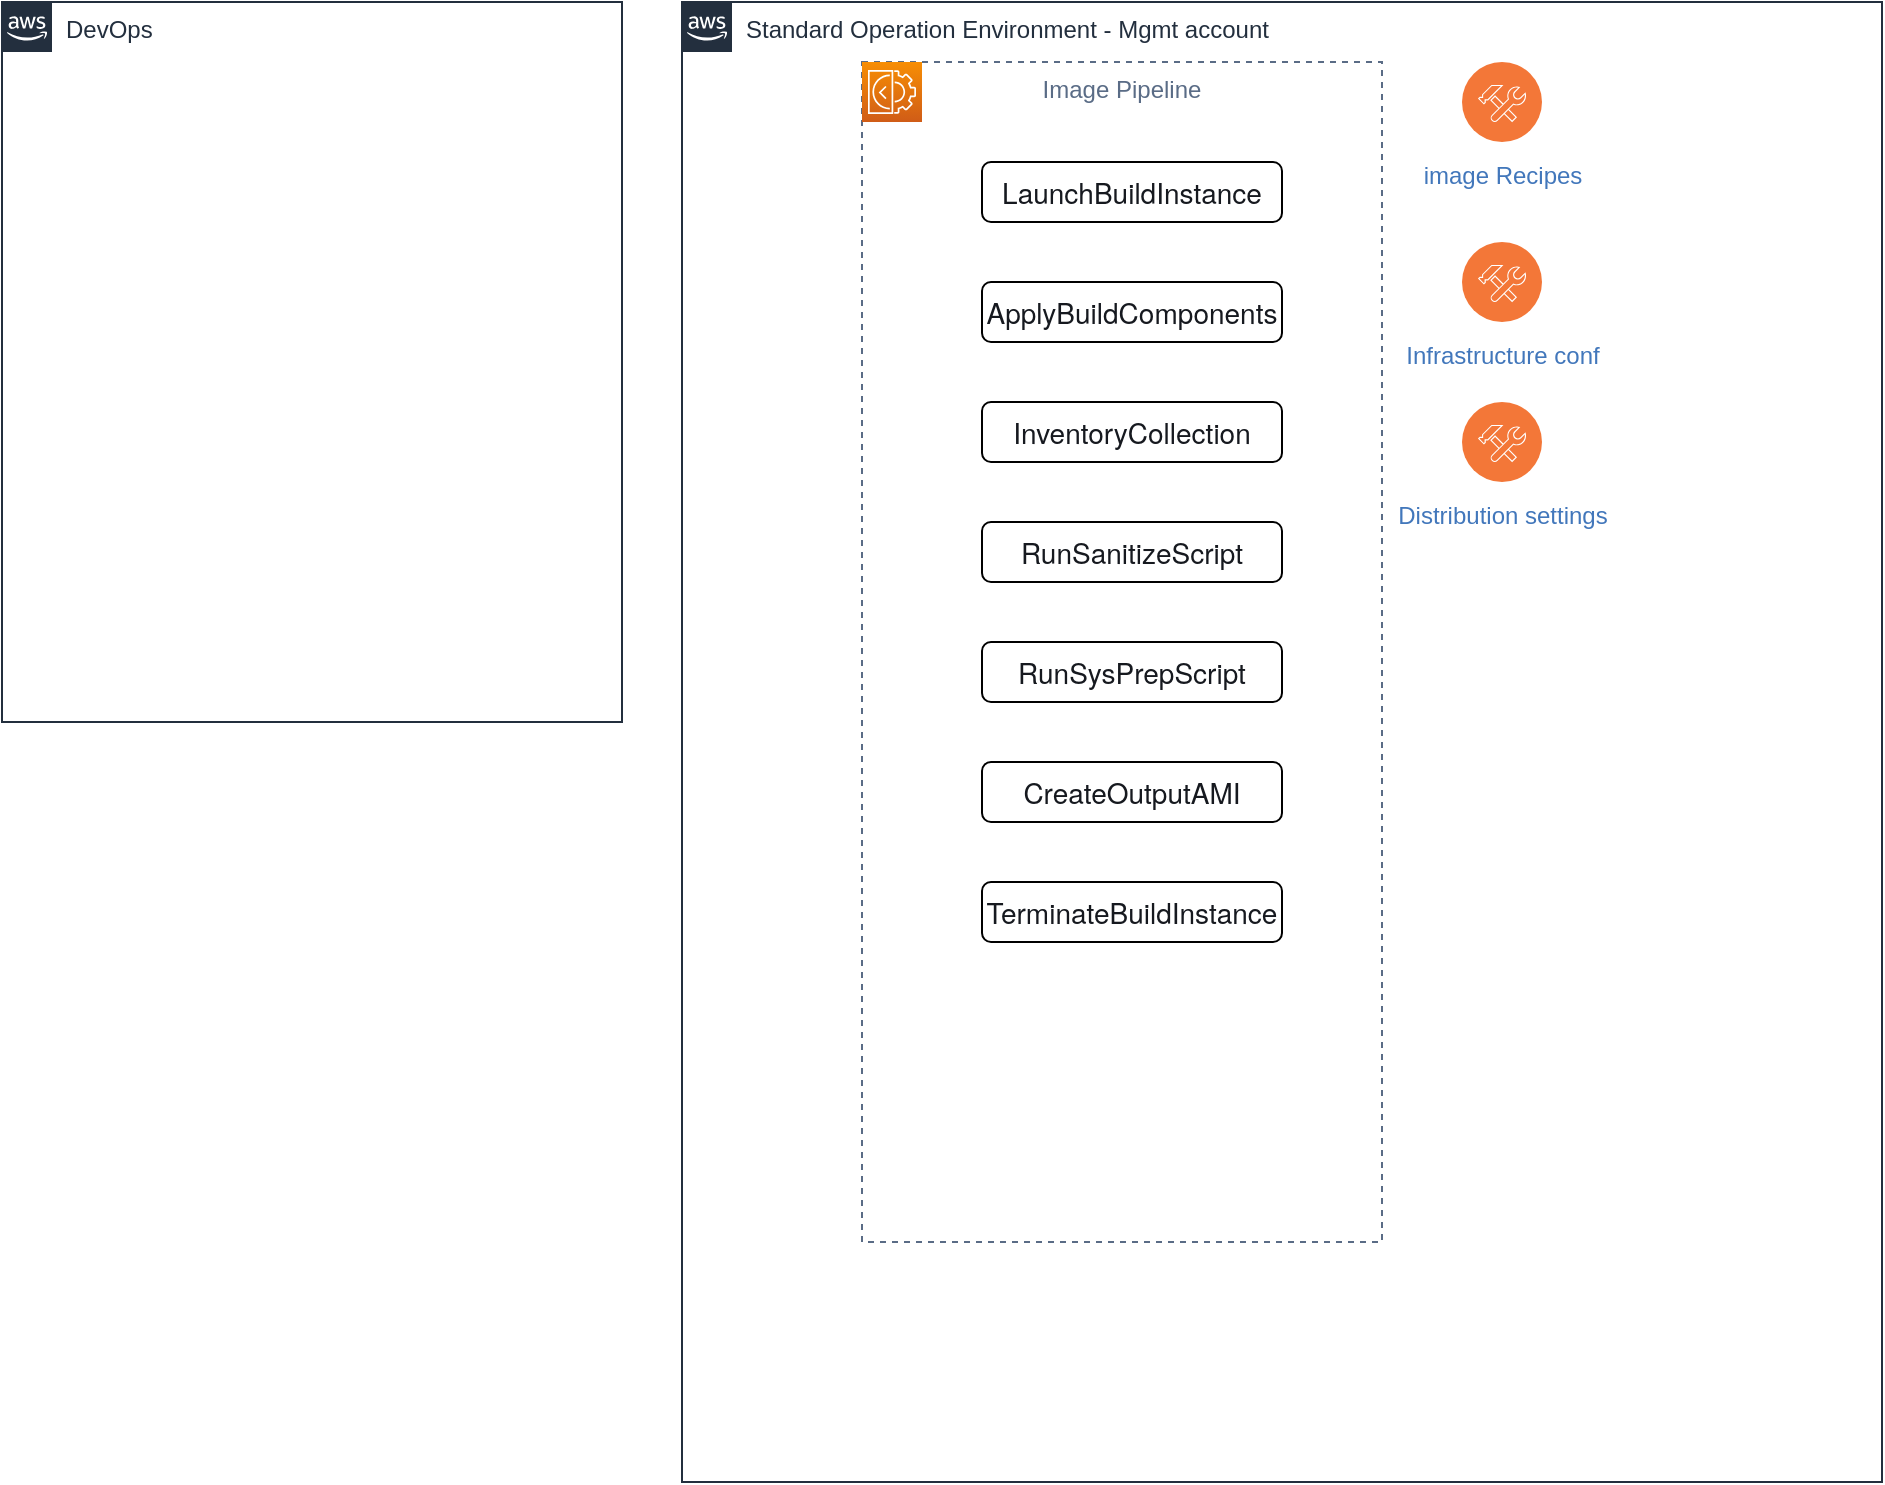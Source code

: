 <mxfile>
    <diagram id="Gcbxges4Ew21Y1hMnxqo" name="Page-1">
        <mxGraphModel dx="1856" dy="704" grid="1" gridSize="10" guides="1" tooltips="1" connect="1" arrows="1" fold="1" page="1" pageScale="1" pageWidth="827" pageHeight="1169" math="0" shadow="0">
            <root>
                <mxCell id="0"/>
                <mxCell id="1" parent="0"/>
                <mxCell id="3" value="Standard Operation Environment - Mgmt account" style="points=[[0,0],[0.25,0],[0.5,0],[0.75,0],[1,0],[1,0.25],[1,0.5],[1,0.75],[1,1],[0.75,1],[0.5,1],[0.25,1],[0,1],[0,0.75],[0,0.5],[0,0.25]];outlineConnect=0;gradientColor=none;html=1;whiteSpace=wrap;fontSize=12;fontStyle=0;container=1;pointerEvents=0;collapsible=0;recursiveResize=0;shape=mxgraph.aws4.group;grIcon=mxgraph.aws4.group_aws_cloud_alt;strokeColor=#232F3E;fillColor=none;verticalAlign=top;align=left;spacingLeft=30;fontColor=#232F3E;dashed=0;" vertex="1" parent="1">
                    <mxGeometry x="-480" y="120" width="600" height="740" as="geometry"/>
                </mxCell>
                <mxCell id="5" value="Image Pipeline" style="fillColor=none;strokeColor=#5A6C86;dashed=1;verticalAlign=top;fontStyle=0;fontColor=#5A6C86;" vertex="1" parent="3">
                    <mxGeometry x="90" y="30" width="260" height="590" as="geometry"/>
                </mxCell>
                <mxCell id="2" value="" style="sketch=0;points=[[0,0,0],[0.25,0,0],[0.5,0,0],[0.75,0,0],[1,0,0],[0,1,0],[0.25,1,0],[0.5,1,0],[0.75,1,0],[1,1,0],[0,0.25,0],[0,0.5,0],[0,0.75,0],[1,0.25,0],[1,0.5,0],[1,0.75,0]];outlineConnect=0;fontColor=#232F3E;gradientColor=#F78E04;gradientDirection=north;fillColor=#D05C17;strokeColor=#ffffff;dashed=0;verticalLabelPosition=bottom;verticalAlign=top;align=center;html=1;fontSize=12;fontStyle=0;aspect=fixed;shape=mxgraph.aws4.resourceIcon;resIcon=mxgraph.aws4.ec2_image_builder;" vertex="1" parent="3">
                    <mxGeometry x="90" y="30" width="30" height="30" as="geometry"/>
                </mxCell>
                <mxCell id="6" value="image Recipes" style="aspect=fixed;perimeter=ellipsePerimeter;html=1;align=center;shadow=0;dashed=0;fontColor=#4277BB;labelBackgroundColor=#ffffff;fontSize=12;spacingTop=3;image;image=img/lib/ibm/devops/configuration_management.svg;" vertex="1" parent="3">
                    <mxGeometry x="390" y="30" width="40" height="40" as="geometry"/>
                </mxCell>
                <mxCell id="7" value="Infrastructure conf" style="aspect=fixed;perimeter=ellipsePerimeter;html=1;align=center;shadow=0;dashed=0;fontColor=#4277BB;labelBackgroundColor=#ffffff;fontSize=12;spacingTop=3;image;image=img/lib/ibm/devops/configuration_management.svg;" vertex="1" parent="3">
                    <mxGeometry x="390" y="120" width="40" height="40" as="geometry"/>
                </mxCell>
                <mxCell id="8" value="Distribution settings" style="aspect=fixed;perimeter=ellipsePerimeter;html=1;align=center;shadow=0;dashed=0;fontColor=#4277BB;labelBackgroundColor=#ffffff;fontSize=12;spacingTop=3;image;image=img/lib/ibm/devops/configuration_management.svg;" vertex="1" parent="3">
                    <mxGeometry x="390" y="200" width="40" height="40" as="geometry"/>
                </mxCell>
                <mxCell id="9" value="&lt;span style=&quot;caret-color: rgb(22, 25, 31); color: rgb(22, 25, 31); font-family: &amp;quot;Amazon Ember&amp;quot;, &amp;quot;Helvetica Neue&amp;quot;, Roboto, Arial, sans-serif; font-size: 14px; text-align: left; background-color: rgb(255, 255, 255);&quot;&gt;LaunchBuildInstance&lt;/span&gt;" style="rounded=1;whiteSpace=wrap;html=1;" vertex="1" parent="3">
                    <mxGeometry x="150" y="80" width="150" height="30" as="geometry"/>
                </mxCell>
                <mxCell id="11" value="&lt;span style=&quot;caret-color: rgb(22, 25, 31); color: rgb(22, 25, 31); font-family: &amp;quot;Amazon Ember&amp;quot;, &amp;quot;Helvetica Neue&amp;quot;, Roboto, Arial, sans-serif; font-size: 14px; text-align: left; background-color: rgb(255, 255, 255);&quot;&gt;ApplyBuildComponents&lt;/span&gt;" style="rounded=1;whiteSpace=wrap;html=1;" vertex="1" parent="3">
                    <mxGeometry x="150" y="140" width="150" height="30" as="geometry"/>
                </mxCell>
                <mxCell id="15" value="&lt;span style=&quot;caret-color: rgb(22, 25, 31); color: rgb(22, 25, 31); font-family: &amp;quot;Amazon Ember&amp;quot;, &amp;quot;Helvetica Neue&amp;quot;, Roboto, Arial, sans-serif; font-size: 14px; text-align: left; background-color: rgb(255, 255, 255);&quot;&gt;InventoryCollection&lt;/span&gt;" style="rounded=1;whiteSpace=wrap;html=1;" vertex="1" parent="3">
                    <mxGeometry x="150" y="200" width="150" height="30" as="geometry"/>
                </mxCell>
                <mxCell id="16" value="&lt;span style=&quot;caret-color: rgb(22, 25, 31); color: rgb(22, 25, 31); font-family: &amp;quot;Amazon Ember&amp;quot;, &amp;quot;Helvetica Neue&amp;quot;, Roboto, Arial, sans-serif; font-size: 14px; text-align: left; background-color: rgb(255, 255, 255);&quot;&gt;RunSanitizeScript&lt;/span&gt;" style="rounded=1;whiteSpace=wrap;html=1;" vertex="1" parent="3">
                    <mxGeometry x="150" y="260" width="150" height="30" as="geometry"/>
                </mxCell>
                <mxCell id="17" value="&lt;span style=&quot;caret-color: rgb(22, 25, 31); color: rgb(22, 25, 31); font-family: &amp;quot;Amazon Ember&amp;quot;, &amp;quot;Helvetica Neue&amp;quot;, Roboto, Arial, sans-serif; font-size: 14px; text-align: left; background-color: rgb(255, 255, 255);&quot;&gt;RunSysPrepScript&lt;/span&gt;" style="rounded=1;whiteSpace=wrap;html=1;" vertex="1" parent="3">
                    <mxGeometry x="150" y="320" width="150" height="30" as="geometry"/>
                </mxCell>
                <mxCell id="18" value="&lt;span style=&quot;caret-color: rgb(22, 25, 31); color: rgb(22, 25, 31); font-family: &amp;quot;Amazon Ember&amp;quot;, &amp;quot;Helvetica Neue&amp;quot;, Roboto, Arial, sans-serif; font-size: 14px; text-align: left; background-color: rgb(255, 255, 255);&quot;&gt;TerminateBuildInstance&lt;/span&gt;" style="rounded=1;whiteSpace=wrap;html=1;" vertex="1" parent="3">
                    <mxGeometry x="150" y="440" width="150" height="30" as="geometry"/>
                </mxCell>
                <mxCell id="19" value="&lt;span style=&quot;caret-color: rgb(22, 25, 31); color: rgb(22, 25, 31); font-family: &amp;quot;Amazon Ember&amp;quot;, &amp;quot;Helvetica Neue&amp;quot;, Roboto, Arial, sans-serif; font-size: 14px; text-align: left; background-color: rgb(255, 255, 255);&quot;&gt;CreateOutputAMI&lt;/span&gt;" style="rounded=1;whiteSpace=wrap;html=1;" vertex="1" parent="3">
                    <mxGeometry x="150" y="380" width="150" height="30" as="geometry"/>
                </mxCell>
                <mxCell id="4" value="DevOps" style="points=[[0,0],[0.25,0],[0.5,0],[0.75,0],[1,0],[1,0.25],[1,0.5],[1,0.75],[1,1],[0.75,1],[0.5,1],[0.25,1],[0,1],[0,0.75],[0,0.5],[0,0.25]];outlineConnect=0;gradientColor=none;html=1;whiteSpace=wrap;fontSize=12;fontStyle=0;container=1;pointerEvents=0;collapsible=0;recursiveResize=0;shape=mxgraph.aws4.group;grIcon=mxgraph.aws4.group_aws_cloud_alt;strokeColor=#232F3E;fillColor=none;verticalAlign=top;align=left;spacingLeft=30;fontColor=#232F3E;dashed=0;" vertex="1" parent="1">
                    <mxGeometry x="-820" y="120" width="310" height="360" as="geometry"/>
                </mxCell>
            </root>
        </mxGraphModel>
    </diagram>
</mxfile>
